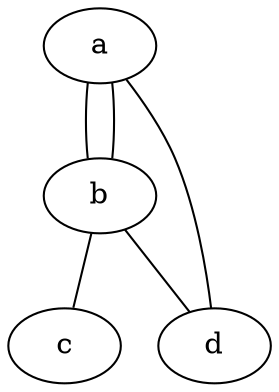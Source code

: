 // The graph name and the semicolons are optional
graph graphname {
	a -- b -- c;
	b -- a;
	d -- a;
	b -- d;
}
